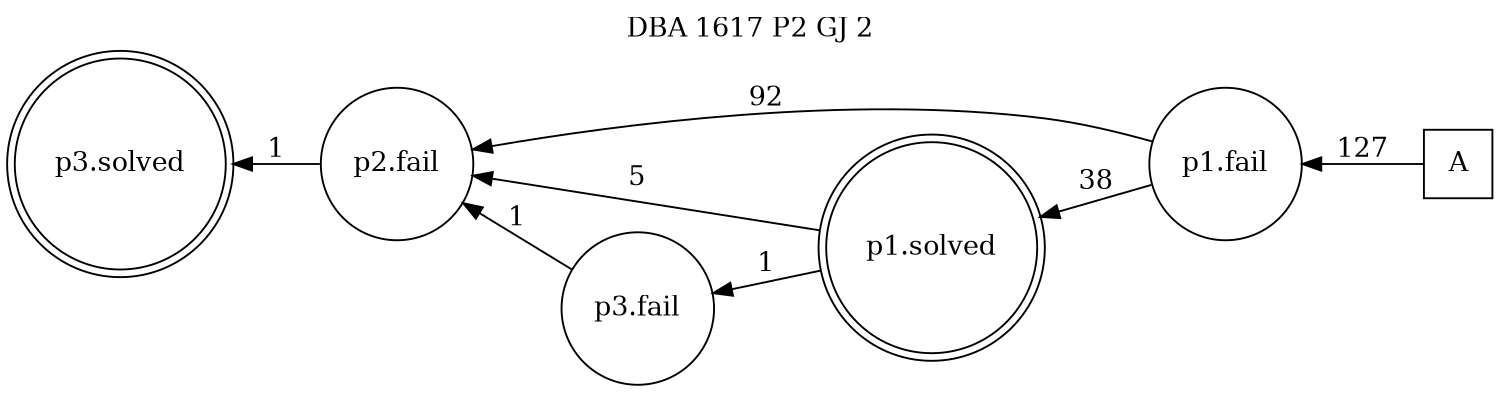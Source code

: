 digraph DBA_1617_P2_GJ_2_LOW {
labelloc="tl"
label= " DBA 1617 P2 GJ 2 "
rankdir="RL";
graph [ size=" 10 , 10 !"]

"A" [shape="square" label="A"]
"p1.fail" [shape="circle" label="p1.fail"]
"p2.fail" [shape="circle" label="p2.fail"]
"p1.solved" [shape="doublecircle" label="p1.solved"]
"p3.fail" [shape="circle" label="p3.fail"]
"p3.solved" [shape="doublecircle" label="p3.solved"]
"A" -> "p1.fail" [ label=127]
"p1.fail" -> "p2.fail" [ label=92]
"p1.fail" -> "p1.solved" [ label=38]
"p2.fail" -> "p3.solved" [ label=1]
"p1.solved" -> "p2.fail" [ label=5]
"p1.solved" -> "p3.fail" [ label=1]
"p3.fail" -> "p2.fail" [ label=1]
}
